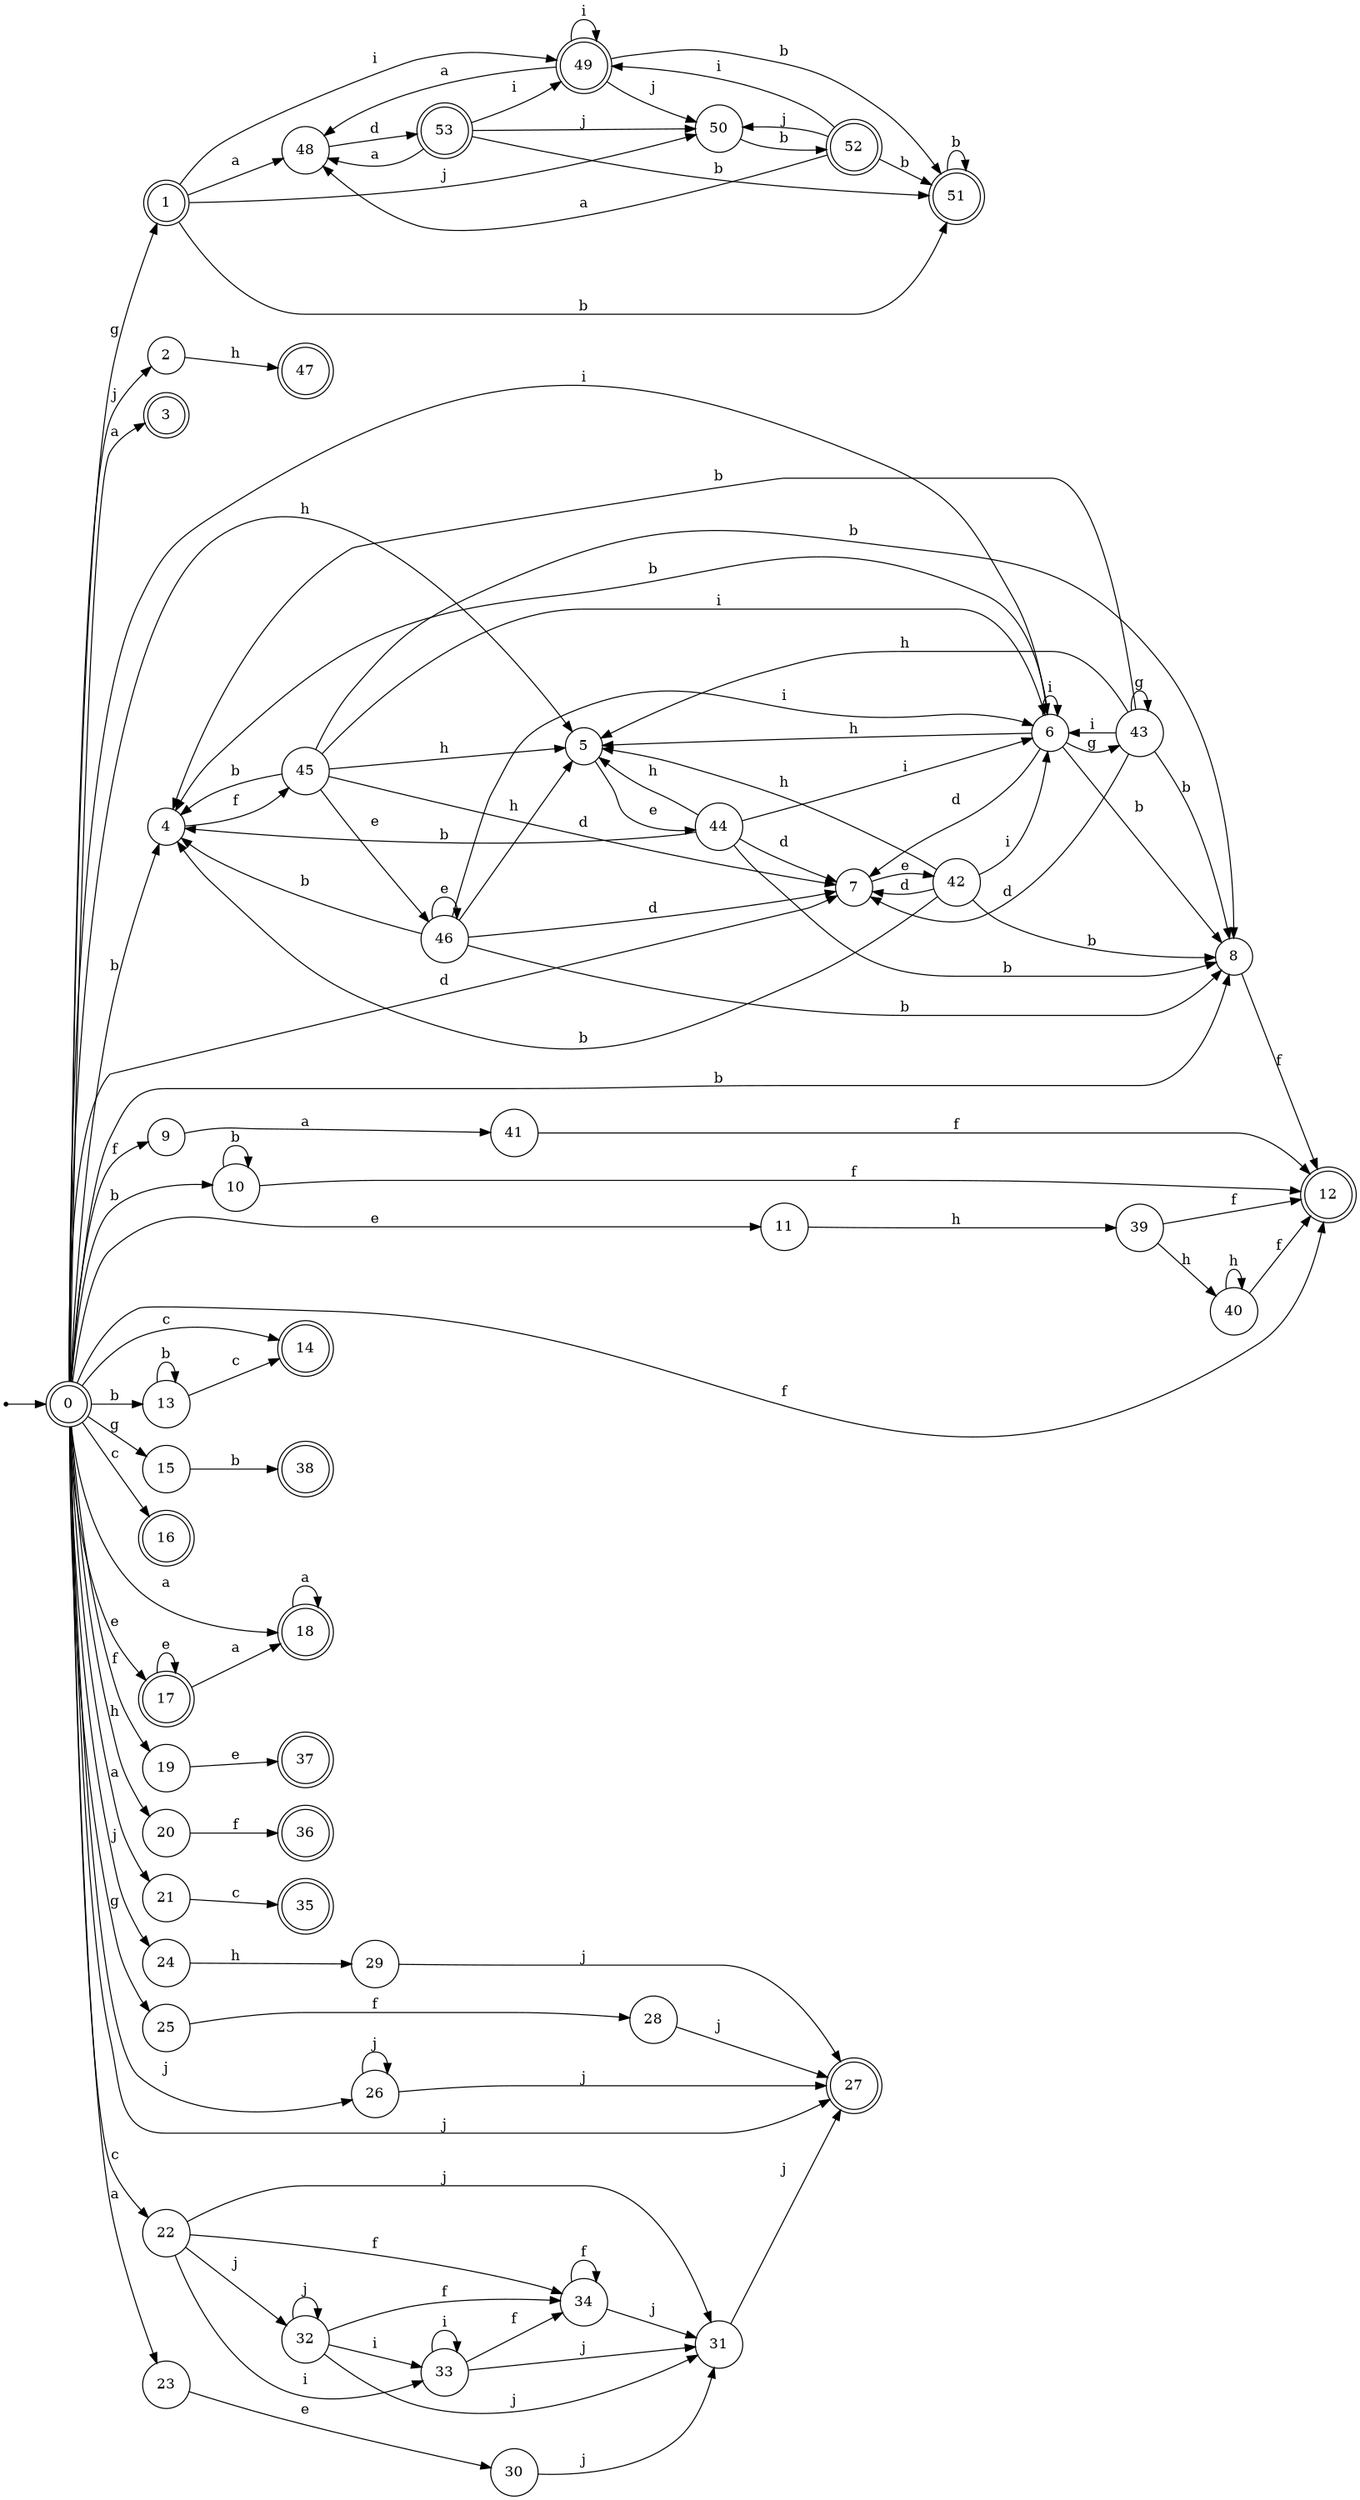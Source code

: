 digraph finite_state_machine {
rankdir=LR;
size="20,20";
node [shape = point]; "dummy0"
node [shape = doublecircle]; "0";"dummy0" -> "0";
node [shape = doublecircle]; "1";node [shape = circle]; "2";
node [shape = doublecircle]; "3";node [shape = circle]; "4";
node [shape = circle]; "5";
node [shape = circle]; "6";
node [shape = circle]; "7";
node [shape = circle]; "8";
node [shape = circle]; "9";
node [shape = circle]; "10";
node [shape = circle]; "11";
node [shape = doublecircle]; "12";node [shape = circle]; "13";
node [shape = doublecircle]; "14";node [shape = circle]; "15";
node [shape = doublecircle]; "16";node [shape = doublecircle]; "17";node [shape = doublecircle]; "18";node [shape = circle]; "19";
node [shape = circle]; "20";
node [shape = circle]; "21";
node [shape = circle]; "22";
node [shape = circle]; "23";
node [shape = circle]; "24";
node [shape = circle]; "25";
node [shape = circle]; "26";
node [shape = doublecircle]; "27";node [shape = circle]; "28";
node [shape = circle]; "29";
node [shape = circle]; "30";
node [shape = circle]; "31";
node [shape = circle]; "32";
node [shape = circle]; "33";
node [shape = circle]; "34";
node [shape = doublecircle]; "35";node [shape = doublecircle]; "36";node [shape = doublecircle]; "37";node [shape = doublecircle]; "38";node [shape = circle]; "39";
node [shape = circle]; "40";
node [shape = circle]; "41";
node [shape = circle]; "42";
node [shape = circle]; "43";
node [shape = circle]; "44";
node [shape = circle]; "45";
node [shape = circle]; "46";
node [shape = doublecircle]; "47";node [shape = circle]; "48";
node [shape = doublecircle]; "49";node [shape = circle]; "50";
node [shape = doublecircle]; "51";node [shape = doublecircle]; "52";node [shape = doublecircle]; "53";"0" -> "1" [label = "g"];
 "0" -> "25" [label = "g"];
 "0" -> "15" [label = "g"];
 "0" -> "24" [label = "j"];
 "0" -> "27" [label = "j"];
 "0" -> "2" [label = "j"];
 "0" -> "26" [label = "j"];
 "0" -> "18" [label = "a"];
 "0" -> "3" [label = "a"];
 "0" -> "21" [label = "a"];
 "0" -> "23" [label = "a"];
 "0" -> "8" [label = "b"];
 "0" -> "10" [label = "b"];
 "0" -> "4" [label = "b"];
 "0" -> "13" [label = "b"];
 "0" -> "20" [label = "h"];
 "0" -> "5" [label = "h"];
 "0" -> "6" [label = "i"];
 "0" -> "7" [label = "d"];
 "0" -> "9" [label = "f"];
 "0" -> "19" [label = "f"];
 "0" -> "12" [label = "f"];
 "0" -> "17" [label = "e"];
 "0" -> "11" [label = "e"];
 "0" -> "16" [label = "c"];
 "0" -> "14" [label = "c"];
 "0" -> "22" [label = "c"];
 "26" -> "26" [label = "j"];
 "26" -> "27" [label = "j"];
 "25" -> "28" [label = "f"];
 "28" -> "27" [label = "j"];
 "24" -> "29" [label = "h"];
 "29" -> "27" [label = "j"];
 "23" -> "30" [label = "e"];
 "30" -> "31" [label = "j"];
 "31" -> "27" [label = "j"];
 "22" -> "32" [label = "j"];
 "22" -> "31" [label = "j"];
 "22" -> "33" [label = "i"];
 "22" -> "34" [label = "f"];
 "34" -> "34" [label = "f"];
 "34" -> "31" [label = "j"];
 "33" -> "33" [label = "i"];
 "33" -> "34" [label = "f"];
 "33" -> "31" [label = "j"];
 "32" -> "32" [label = "j"];
 "32" -> "31" [label = "j"];
 "32" -> "33" [label = "i"];
 "32" -> "34" [label = "f"];
 "21" -> "35" [label = "c"];
 "20" -> "36" [label = "f"];
 "19" -> "37" [label = "e"];
 "18" -> "18" [label = "a"];
 "17" -> "17" [label = "e"];
 "17" -> "18" [label = "a"];
 "15" -> "38" [label = "b"];
 "13" -> "13" [label = "b"];
 "13" -> "14" [label = "c"];
 "11" -> "39" [label = "h"];
 "39" -> "40" [label = "h"];
 "39" -> "12" [label = "f"];
 "40" -> "40" [label = "h"];
 "40" -> "12" [label = "f"];
 "10" -> "10" [label = "b"];
 "10" -> "12" [label = "f"];
 "9" -> "41" [label = "a"];
 "41" -> "12" [label = "f"];
 "8" -> "12" [label = "f"];
 "7" -> "42" [label = "e"];
 "42" -> "7" [label = "d"];
 "42" -> "8" [label = "b"];
 "42" -> "4" [label = "b"];
 "42" -> "5" [label = "h"];
 "42" -> "6" [label = "i"];
 "6" -> "6" [label = "i"];
 "6" -> "43" [label = "g"];
 "6" -> "8" [label = "b"];
 "6" -> "4" [label = "b"];
 "6" -> "5" [label = "h"];
 "6" -> "7" [label = "d"];
 "43" -> "43" [label = "g"];
 "43" -> "6" [label = "i"];
 "43" -> "8" [label = "b"];
 "43" -> "4" [label = "b"];
 "43" -> "5" [label = "h"];
 "43" -> "7" [label = "d"];
 "5" -> "44" [label = "e"];
 "44" -> "5" [label = "h"];
 "44" -> "8" [label = "b"];
 "44" -> "4" [label = "b"];
 "44" -> "6" [label = "i"];
 "44" -> "7" [label = "d"];
 "4" -> "45" [label = "f"];
 "45" -> "8" [label = "b"];
 "45" -> "4" [label = "b"];
 "45" -> "46" [label = "e"];
 "45" -> "5" [label = "h"];
 "45" -> "6" [label = "i"];
 "45" -> "7" [label = "d"];
 "46" -> "46" [label = "e"];
 "46" -> "8" [label = "b"];
 "46" -> "4" [label = "b"];
 "46" -> "5" [label = "h"];
 "46" -> "6" [label = "i"];
 "46" -> "7" [label = "d"];
 "2" -> "47" [label = "h"];
 "1" -> "48" [label = "a"];
 "1" -> "49" [label = "i"];
 "1" -> "50" [label = "j"];
 "1" -> "51" [label = "b"];
 "51" -> "51" [label = "b"];
 "50" -> "52" [label = "b"];
 "52" -> "50" [label = "j"];
 "52" -> "48" [label = "a"];
 "52" -> "49" [label = "i"];
 "52" -> "51" [label = "b"];
 "49" -> "49" [label = "i"];
 "49" -> "48" [label = "a"];
 "49" -> "50" [label = "j"];
 "49" -> "51" [label = "b"];
 "48" -> "53" [label = "d"];
 "53" -> "48" [label = "a"];
 "53" -> "49" [label = "i"];
 "53" -> "50" [label = "j"];
 "53" -> "51" [label = "b"];
 }
